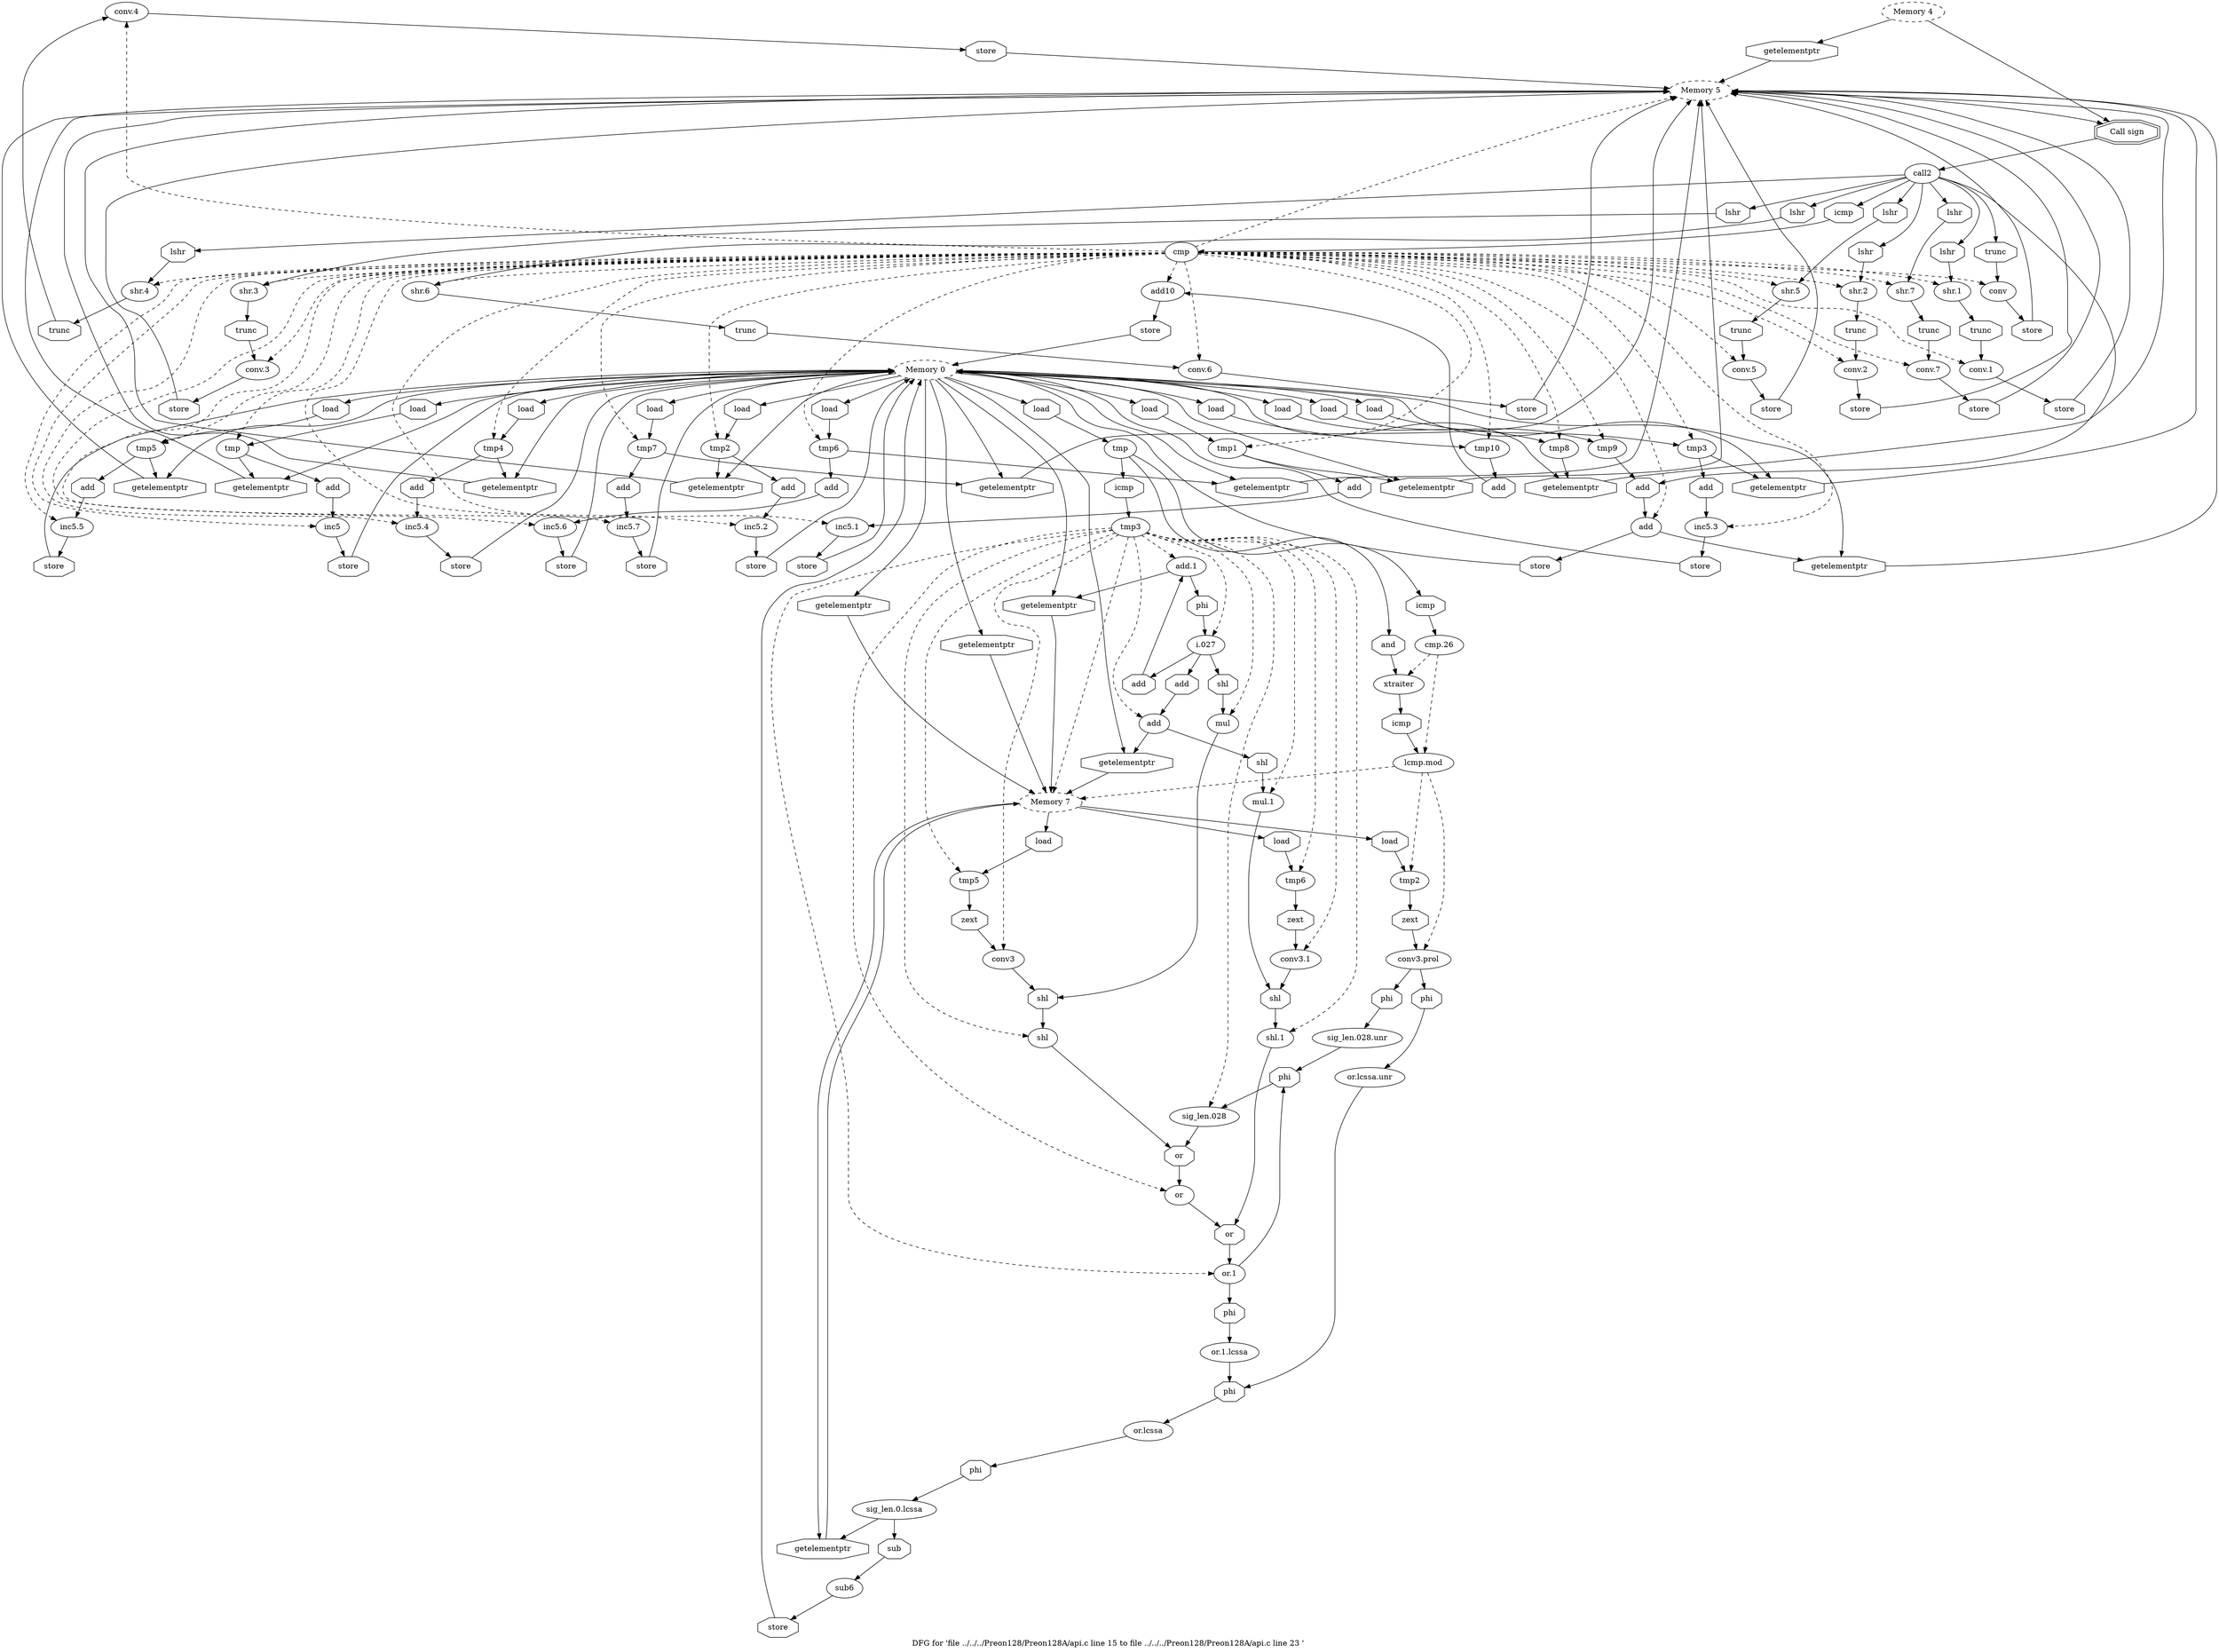digraph "DFG for 'file ../../../Preon128/Preon128A/api.c line 15 to file ../../../Preon128/Preon128A/api.c line 23 '  "{
label="DFG for 'file ../../../Preon128/Preon128A/api.c line 15 to file ../../../Preon128/Preon128A/api.c line 23 ' ";
node_368[shape=ellipse,style=solid,label="conv.4"]
node_376[shape=octagon,style=solid,label="store"]
"node_368"->"node_376"
node_365[shape=octagon,style=solid,label="store"]
node_316[shape=ellipse,style=dashed,label="Memory 5"]
"node_365"->"node_316"
node_364[shape=octagon,style=solid,label="getelementptr"]
"node_364"->"node_316"
node_369[shape=octagon,style=solid,label="trunc"]
"node_369"->"node_368"
node_370[shape=ellipse,style=solid,label="tmp4"]
node_373[shape=octagon,style=solid,label="add"]
"node_370"->"node_373"
node_375[shape=octagon,style=solid,label="getelementptr"]
"node_370"->"node_375"
node_371[shape=octagon,style=solid,label="load"]
"node_371"->"node_370"
node_372[shape=ellipse,style=solid,label="inc5.4"]
node_374[shape=octagon,style=solid,label="store"]
"node_372"->"node_374"
"node_373"->"node_372"
node_366[shape=ellipse,style=solid,label="shr.4"]
"node_366"->"node_369"
node_363[shape=octagon,style=solid,label="store"]
node_315[shape=ellipse,style=dashed,label="Memory 0"]
"node_363"->"node_315"
node_367[shape=octagon,style=solid,label="lshr"]
"node_367"->"node_366"
"node_315"->"node_364"
"node_315"->"node_371"
node_326[shape=octagon,style=solid,label="load"]
"node_315"->"node_326"
node_330[shape=octagon,style=solid,label="getelementptr"]
"node_315"->"node_330"
node_337[shape=octagon,style=solid,label="load"]
"node_315"->"node_337"
node_341[shape=octagon,style=solid,label="getelementptr"]
"node_315"->"node_341"
node_348[shape=octagon,style=solid,label="load"]
"node_315"->"node_348"
node_352[shape=octagon,style=solid,label="getelementptr"]
"node_315"->"node_352"
node_360[shape=octagon,style=solid,label="load"]
"node_315"->"node_360"
node_411[shape=octagon,style=solid,label="load"]
"node_315"->"node_411"
node_412[shape=octagon,style=solid,label="getelementptr"]
"node_315"->"node_412"
node_414[shape=octagon,style=solid,label="load"]
"node_315"->"node_414"
node_418[shape=octagon,style=solid,label="getelementptr"]
"node_315"->"node_418"
"node_315"->"node_375"
node_382[shape=octagon,style=solid,label="load"]
"node_315"->"node_382"
node_386[shape=octagon,style=solid,label="getelementptr"]
"node_315"->"node_386"
node_393[shape=octagon,style=solid,label="load"]
"node_315"->"node_393"
node_397[shape=octagon,style=solid,label="getelementptr"]
"node_315"->"node_397"
node_404[shape=octagon,style=solid,label="load"]
"node_315"->"node_404"
node_408[shape=octagon,style=solid,label="getelementptr"]
"node_315"->"node_408"
node_420[shape=octagon,style=solid,label="load"]
"node_315"->"node_420"
node_424[shape=octagon,style=solid,label="load"]
"node_315"->"node_424"
node_432[shape=octagon,style=solid,label="getelementptr"]
"node_315"->"node_432"
node_453[shape=octagon,style=solid,label="getelementptr"]
"node_315"->"node_453"
node_470[shape=octagon,style=solid,label="getelementptr"]
"node_315"->"node_470"
node_479[shape=octagon,style=solid,label="getelementptr"]
"node_315"->"node_479"
node_320[shape=doubleoctagon,style=solid,label="Call sign"]
"node_316"->"node_320"
node_317[shape=octagon,style=solid,label="getelementptr"]
"node_317"->"node_316"
node_318[shape=ellipse,style=dashed,label="Memory 4"]
"node_318"->"node_317"
"node_318"->"node_320"
node_319[shape=ellipse,style=solid,label="call2"]
"node_319"->"node_367"
node_322[shape=octagon,style=solid,label="icmp"]
"node_319"->"node_322"
node_324[shape=octagon,style=solid,label="trunc"]
"node_319"->"node_324"
node_333[shape=octagon,style=solid,label="lshr"]
"node_319"->"node_333"
node_344[shape=octagon,style=solid,label="lshr"]
"node_319"->"node_344"
node_355[shape=octagon,style=solid,label="lshr"]
"node_319"->"node_355"
node_416[shape=octagon,style=solid,label="add"]
"node_319"->"node_416"
node_378[shape=octagon,style=solid,label="lshr"]
"node_319"->"node_378"
node_389[shape=octagon,style=solid,label="lshr"]
"node_319"->"node_389"
node_400[shape=octagon,style=solid,label="lshr"]
"node_319"->"node_400"
"node_320"->"node_319"
node_321[shape=ellipse,style=solid,label="cmp"]
"node_321"->"node_368" [style=dashed]
"node_321"->"node_370" [style=dashed]
"node_321"->"node_372" [style=dashed]
"node_321"->"node_366" [style=dashed]
"node_321"->"node_316" [style=dashed]
node_323[shape=ellipse,style=solid,label="conv"]
"node_321"->"node_323" [style=dashed]
node_325[shape=ellipse,style=solid,label="tmp"]
"node_321"->"node_325" [style=dashed]
node_327[shape=ellipse,style=solid,label="inc5"]
"node_321"->"node_327" [style=dashed]
node_332[shape=ellipse,style=solid,label="shr.1"]
"node_321"->"node_332" [style=dashed]
node_334[shape=ellipse,style=solid,label="conv.1"]
"node_321"->"node_334" [style=dashed]
node_336[shape=ellipse,style=solid,label="tmp1"]
"node_321"->"node_336" [style=dashed]
node_338[shape=ellipse,style=solid,label="inc5.1"]
"node_321"->"node_338" [style=dashed]
node_343[shape=ellipse,style=solid,label="shr.2"]
"node_321"->"node_343" [style=dashed]
node_345[shape=ellipse,style=solid,label="conv.2"]
"node_321"->"node_345" [style=dashed]
node_347[shape=ellipse,style=solid,label="tmp2"]
"node_321"->"node_347" [style=dashed]
node_349[shape=ellipse,style=solid,label="inc5.2"]
"node_321"->"node_349" [style=dashed]
node_354[shape=ellipse,style=solid,label="shr.3"]
"node_321"->"node_354" [style=dashed]
node_356[shape=ellipse,style=solid,label="conv.3"]
"node_321"->"node_356" [style=dashed]
node_359[shape=ellipse,style=solid,label="tmp3"]
"node_321"->"node_359" [style=dashed]
node_361[shape=ellipse,style=solid,label="inc5.3"]
"node_321"->"node_361" [style=dashed]
node_413[shape=ellipse,style=solid,label="tmp9"]
"node_321"->"node_413" [style=dashed]
node_415[shape=ellipse,style=solid,label="add"]
"node_321"->"node_415" [style=dashed]
node_419[shape=ellipse,style=solid,label="tmp10"]
"node_321"->"node_419" [style=dashed]
node_377[shape=ellipse,style=solid,label="shr.5"]
"node_321"->"node_377" [style=dashed]
node_379[shape=ellipse,style=solid,label="conv.5"]
"node_321"->"node_379" [style=dashed]
node_381[shape=ellipse,style=solid,label="tmp5"]
"node_321"->"node_381" [style=dashed]
node_383[shape=ellipse,style=solid,label="inc5.5"]
"node_321"->"node_383" [style=dashed]
node_388[shape=ellipse,style=solid,label="shr.6"]
"node_321"->"node_388" [style=dashed]
node_390[shape=ellipse,style=solid,label="conv.6"]
"node_321"->"node_390" [style=dashed]
node_392[shape=ellipse,style=solid,label="tmp6"]
"node_321"->"node_392" [style=dashed]
node_394[shape=ellipse,style=solid,label="inc5.6"]
"node_321"->"node_394" [style=dashed]
node_399[shape=ellipse,style=solid,label="shr.7"]
"node_321"->"node_399" [style=dashed]
node_401[shape=ellipse,style=solid,label="conv.7"]
"node_321"->"node_401" [style=dashed]
node_403[shape=ellipse,style=solid,label="tmp7"]
"node_321"->"node_403" [style=dashed]
node_405[shape=ellipse,style=solid,label="inc5.7"]
"node_321"->"node_405" [style=dashed]
node_410[shape=ellipse,style=solid,label="tmp8"]
"node_321"->"node_410" [style=dashed]
node_421[shape=ellipse,style=solid,label="add10"]
"node_321"->"node_421" [style=dashed]
"node_322"->"node_321"
node_331[shape=octagon,style=solid,label="store"]
"node_323"->"node_331"
"node_324"->"node_323"
node_328[shape=octagon,style=solid,label="add"]
"node_325"->"node_328"
"node_325"->"node_330"
"node_326"->"node_325"
node_329[shape=octagon,style=solid,label="store"]
"node_327"->"node_329"
"node_328"->"node_327"
"node_329"->"node_315"
"node_330"->"node_316"
"node_331"->"node_316"
node_335[shape=octagon,style=solid,label="trunc"]
"node_332"->"node_335"
"node_333"->"node_332"
node_342[shape=octagon,style=solid,label="store"]
"node_334"->"node_342"
"node_335"->"node_334"
node_339[shape=octagon,style=solid,label="add"]
"node_336"->"node_339"
"node_336"->"node_341"
"node_337"->"node_336"
node_340[shape=octagon,style=solid,label="store"]
"node_338"->"node_340"
"node_339"->"node_338"
"node_340"->"node_315"
"node_341"->"node_316"
"node_342"->"node_316"
node_346[shape=octagon,style=solid,label="trunc"]
"node_343"->"node_346"
"node_344"->"node_343"
node_353[shape=octagon,style=solid,label="store"]
"node_345"->"node_353"
"node_346"->"node_345"
node_350[shape=octagon,style=solid,label="add"]
"node_347"->"node_350"
"node_347"->"node_352"
"node_348"->"node_347"
node_351[shape=octagon,style=solid,label="store"]
"node_349"->"node_351"
"node_350"->"node_349"
"node_351"->"node_315"
"node_352"->"node_316"
"node_353"->"node_316"
node_357[shape=octagon,style=solid,label="trunc"]
"node_354"->"node_357"
"node_355"->"node_354"
"node_356"->"node_365"
"node_357"->"node_356"
node_358[shape=octagon,style=solid,label="store"]
"node_358"->"node_315"
"node_359"->"node_364"
node_362[shape=octagon,style=solid,label="add"]
"node_359"->"node_362"
"node_360"->"node_359"
"node_361"->"node_363"
"node_362"->"node_361"
"node_411"->"node_410"
"node_412"->"node_316"
"node_413"->"node_416"
"node_414"->"node_413"
node_417[shape=octagon,style=solid,label="store"]
"node_415"->"node_417"
"node_415"->"node_418"
"node_416"->"node_415"
"node_417"->"node_315"
"node_418"->"node_316"
node_422[shape=octagon,style=solid,label="add"]
"node_419"->"node_422"
"node_374"->"node_315"
"node_375"->"node_316"
"node_376"->"node_316"
node_380[shape=octagon,style=solid,label="trunc"]
"node_377"->"node_380"
"node_378"->"node_377"
node_387[shape=octagon,style=solid,label="store"]
"node_379"->"node_387"
"node_380"->"node_379"
node_384[shape=octagon,style=solid,label="add"]
"node_381"->"node_384"
"node_381"->"node_386"
"node_382"->"node_381"
node_385[shape=octagon,style=solid,label="store"]
"node_383"->"node_385"
"node_384"->"node_383"
"node_385"->"node_315"
"node_386"->"node_316"
"node_387"->"node_316"
node_391[shape=octagon,style=solid,label="trunc"]
"node_388"->"node_391"
"node_389"->"node_388"
node_398[shape=octagon,style=solid,label="store"]
"node_390"->"node_398"
"node_391"->"node_390"
node_395[shape=octagon,style=solid,label="add"]
"node_392"->"node_395"
"node_392"->"node_397"
"node_393"->"node_392"
node_396[shape=octagon,style=solid,label="store"]
"node_394"->"node_396"
"node_395"->"node_394"
"node_396"->"node_315"
"node_397"->"node_316"
"node_398"->"node_316"
node_402[shape=octagon,style=solid,label="trunc"]
"node_399"->"node_402"
"node_400"->"node_399"
node_409[shape=octagon,style=solid,label="store"]
"node_401"->"node_409"
"node_402"->"node_401"
node_406[shape=octagon,style=solid,label="add"]
"node_403"->"node_406"
"node_403"->"node_408"
"node_404"->"node_403"
node_407[shape=octagon,style=solid,label="store"]
"node_405"->"node_407"
"node_406"->"node_405"
"node_407"->"node_315"
"node_408"->"node_316"
"node_409"->"node_316"
"node_410"->"node_412"
"node_420"->"node_419"
"node_421"->"node_358"
"node_422"->"node_421"
node_423[shape=ellipse,style=solid,label="tmp"]
node_426[shape=octagon,style=solid,label="icmp"]
"node_423"->"node_426"
node_428[shape=octagon,style=solid,label="and"]
"node_423"->"node_428"
node_442[shape=octagon,style=solid,label="icmp"]
"node_423"->"node_442"
"node_424"->"node_423"
node_425[shape=ellipse,style=solid,label="cmp.26"]
node_427[shape=ellipse,style=solid,label="xtraiter"]
"node_425"->"node_427" [style=dashed]
node_429[shape=ellipse,style=solid,label="lcmp.mod"]
"node_425"->"node_429" [style=dashed]
"node_426"->"node_425"
node_430[shape=octagon,style=solid,label="icmp"]
"node_427"->"node_430"
"node_428"->"node_427"
node_431[shape=ellipse,style=dashed,label="Memory 7"]
"node_429"->"node_431" [style=dashed]
node_433[shape=ellipse,style=solid,label="tmp2"]
"node_429"->"node_433" [style=dashed]
node_435[shape=ellipse,style=solid,label="conv3.prol"]
"node_429"->"node_435" [style=dashed]
"node_430"->"node_429"
node_434[shape=octagon,style=solid,label="load"]
"node_431"->"node_434"
node_452[shape=octagon,style=solid,label="load"]
"node_431"->"node_452"
node_469[shape=octagon,style=solid,label="load"]
"node_431"->"node_469"
node_483[shape=octagon,style=solid,label="getelementptr"]
"node_431"->"node_483"
"node_432"->"node_431"
node_436[shape=octagon,style=solid,label="zext"]
"node_433"->"node_436"
"node_434"->"node_433"
node_438[shape=octagon,style=solid,label="phi"]
"node_435"->"node_438"
node_440[shape=octagon,style=solid,label="phi"]
"node_435"->"node_440"
"node_436"->"node_435"
node_437[shape=ellipse,style=solid,label="or.lcssa.unr"]
node_476[shape=octagon,style=solid,label="phi"]
"node_437"->"node_476"
"node_438"->"node_437"
node_439[shape=ellipse,style=solid,label="sig_len.028.unr"]
node_474[shape=octagon,style=solid,label="phi"]
"node_439"->"node_474"
"node_440"->"node_439"
node_441[shape=ellipse,style=solid,label="tmp3"]
"node_441"->"node_431" [style=dashed]
node_445[shape=ellipse,style=solid,label="or.1"]
"node_441"->"node_445" [style=dashed]
node_447[shape=ellipse,style=solid,label="shl.1"]
"node_441"->"node_447" [style=dashed]
node_449[shape=ellipse,style=solid,label="conv3.1"]
"node_441"->"node_449" [style=dashed]
node_451[shape=ellipse,style=solid,label="tmp6"]
"node_441"->"node_451" [style=dashed]
node_454[shape=ellipse,style=solid,label="add.1"]
"node_441"->"node_454" [style=dashed]
node_456[shape=ellipse,style=solid,label="i.027"]
"node_441"->"node_456" [style=dashed]
node_458[shape=ellipse,style=solid,label="mul.1"]
"node_441"->"node_458" [style=dashed]
node_460[shape=ellipse,style=solid,label="add"]
"node_441"->"node_460" [style=dashed]
node_462[shape=ellipse,style=solid,label="or"]
"node_441"->"node_462" [style=dashed]
node_464[shape=ellipse,style=solid,label="shl"]
"node_441"->"node_464" [style=dashed]
node_466[shape=ellipse,style=solid,label="conv3"]
"node_441"->"node_466" [style=dashed]
node_468[shape=ellipse,style=solid,label="tmp5"]
"node_441"->"node_468" [style=dashed]
node_471[shape=ellipse,style=solid,label="mul"]
"node_441"->"node_471" [style=dashed]
node_473[shape=ellipse,style=solid,label="sig_len.028"]
"node_441"->"node_473" [style=dashed]
"node_442"->"node_441"
node_443[shape=ellipse,style=solid,label="or.1.lcssa"]
"node_443"->"node_476"
node_444[shape=octagon,style=solid,label="phi"]
"node_444"->"node_443"
"node_445"->"node_444"
"node_445"->"node_474"
node_446[shape=octagon,style=solid,label="or"]
"node_446"->"node_445"
"node_447"->"node_446"
node_448[shape=octagon,style=solid,label="shl"]
"node_448"->"node_447"
"node_449"->"node_448"
node_450[shape=octagon,style=solid,label="zext"]
"node_450"->"node_449"
"node_451"->"node_450"
"node_452"->"node_451"
"node_453"->"node_431"
"node_454"->"node_453"
node_457[shape=octagon,style=solid,label="phi"]
"node_454"->"node_457"
node_455[shape=octagon,style=solid,label="add"]
"node_455"->"node_454"
"node_456"->"node_455"
node_461[shape=octagon,style=solid,label="add"]
"node_456"->"node_461"
node_472[shape=octagon,style=solid,label="shl"]
"node_456"->"node_472"
"node_457"->"node_456"
"node_458"->"node_448"
node_459[shape=octagon,style=solid,label="shl"]
"node_459"->"node_458"
"node_460"->"node_459"
"node_460"->"node_470"
"node_461"->"node_460"
"node_462"->"node_446"
node_463[shape=octagon,style=solid,label="or"]
"node_463"->"node_462"
"node_464"->"node_463"
node_465[shape=octagon,style=solid,label="shl"]
"node_465"->"node_464"
"node_466"->"node_465"
node_467[shape=octagon,style=solid,label="zext"]
"node_467"->"node_466"
"node_468"->"node_467"
"node_469"->"node_468"
"node_470"->"node_431"
"node_471"->"node_465"
"node_472"->"node_471"
"node_473"->"node_463"
"node_474"->"node_473"
node_475[shape=ellipse,style=solid,label="or.lcssa"]
node_478[shape=octagon,style=solid,label="phi"]
"node_475"->"node_478"
"node_476"->"node_475"
node_477[shape=ellipse,style=solid,label="sig_len.0.lcssa"]
node_481[shape=octagon,style=solid,label="sub"]
"node_477"->"node_481"
"node_477"->"node_483"
"node_478"->"node_477"
"node_479"->"node_431"
node_480[shape=ellipse,style=solid,label="sub6"]
node_482[shape=octagon,style=solid,label="store"]
"node_480"->"node_482"
"node_481"->"node_480"
"node_482"->"node_315"
"node_483"->"node_431"
}

